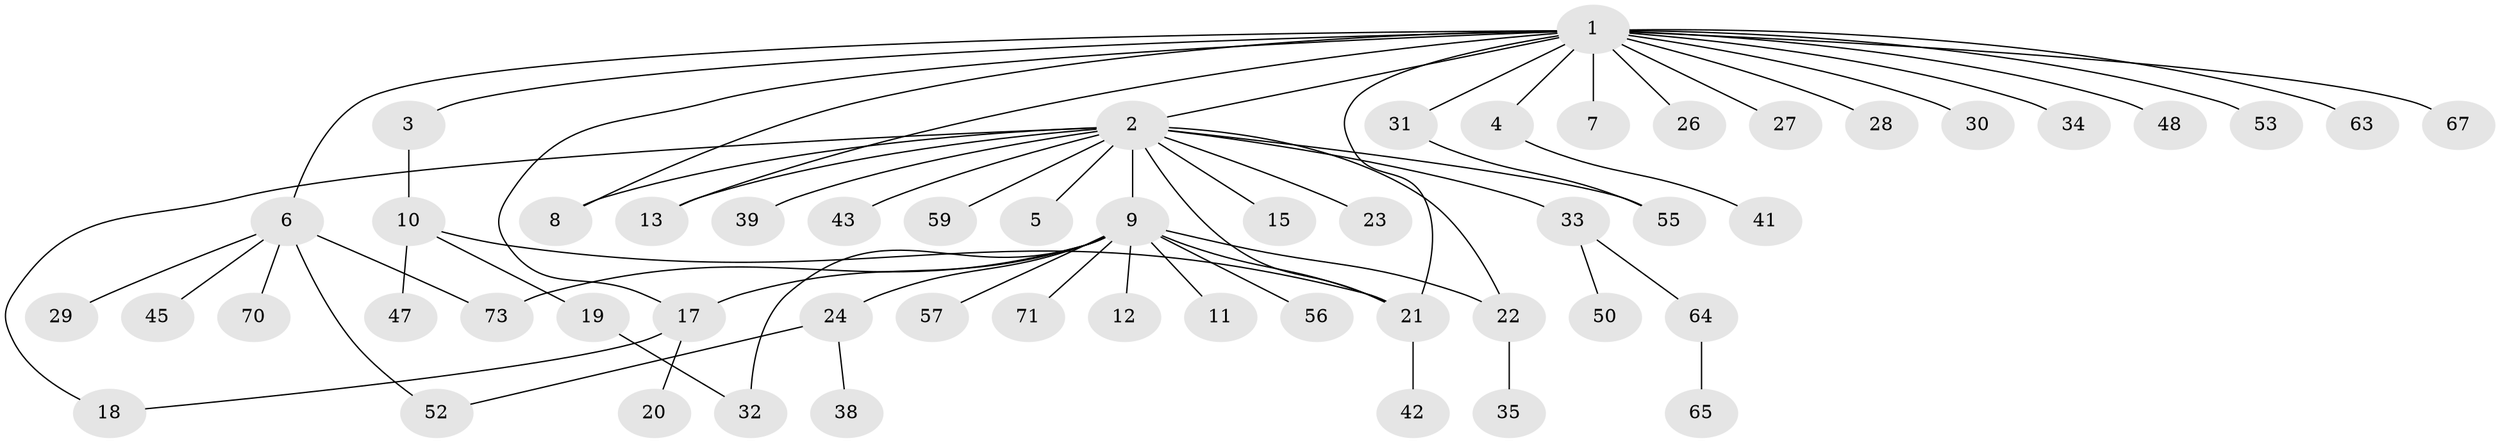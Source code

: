 // original degree distribution, {20: 0.0136986301369863, 16: 0.0136986301369863, 2: 0.1917808219178082, 3: 0.0958904109589041, 1: 0.5753424657534246, 9: 0.0136986301369863, 5: 0.0273972602739726, 6: 0.0273972602739726, 4: 0.0410958904109589}
// Generated by graph-tools (version 1.1) at 2025/11/02/27/25 16:11:11]
// undirected, 54 vertices, 65 edges
graph export_dot {
graph [start="1"]
  node [color=gray90,style=filled];
  1 [super="+51"];
  2 [super="+68"];
  3;
  4 [super="+49"];
  5;
  6 [super="+14"];
  7;
  8;
  9 [super="+16"];
  10 [super="+44"];
  11;
  12;
  13 [super="+62"];
  15;
  17 [super="+58"];
  18 [super="+36"];
  19 [super="+69"];
  20;
  21 [super="+60"];
  22 [super="+54"];
  23 [super="+25"];
  24 [super="+40"];
  26;
  27 [super="+37"];
  28;
  29;
  30;
  31;
  32;
  33 [super="+46"];
  34;
  35;
  38;
  39;
  41;
  42;
  43;
  45;
  47;
  48;
  50;
  52 [super="+66"];
  53 [super="+61"];
  55;
  56;
  57;
  59;
  63;
  64 [super="+72"];
  65;
  67;
  70;
  71;
  73;
  1 -- 2;
  1 -- 3;
  1 -- 4;
  1 -- 6;
  1 -- 7;
  1 -- 8;
  1 -- 21;
  1 -- 26;
  1 -- 27;
  1 -- 28;
  1 -- 30;
  1 -- 31;
  1 -- 34;
  1 -- 48;
  1 -- 53;
  1 -- 63;
  1 -- 67;
  1 -- 13;
  1 -- 17;
  2 -- 5;
  2 -- 8;
  2 -- 9 [weight=2];
  2 -- 13;
  2 -- 15;
  2 -- 18;
  2 -- 21;
  2 -- 22;
  2 -- 23;
  2 -- 33;
  2 -- 39;
  2 -- 43;
  2 -- 59;
  2 -- 55;
  3 -- 10;
  4 -- 41;
  6 -- 73;
  6 -- 29;
  6 -- 52;
  6 -- 70;
  6 -- 45;
  9 -- 11;
  9 -- 12;
  9 -- 17;
  9 -- 22;
  9 -- 24;
  9 -- 56;
  9 -- 73;
  9 -- 32;
  9 -- 21;
  9 -- 71;
  9 -- 57;
  10 -- 19;
  10 -- 21;
  10 -- 47;
  17 -- 20;
  17 -- 18;
  19 -- 32;
  21 -- 42;
  22 -- 35;
  24 -- 38;
  24 -- 52;
  31 -- 55;
  33 -- 50;
  33 -- 64;
  64 -- 65;
}

